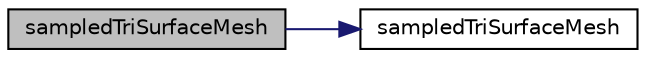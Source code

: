digraph "sampledTriSurfaceMesh"
{
  bgcolor="transparent";
  edge [fontname="Helvetica",fontsize="10",labelfontname="Helvetica",labelfontsize="10"];
  node [fontname="Helvetica",fontsize="10",shape=record];
  rankdir="LR";
  Node4 [label="sampledTriSurfaceMesh",height=0.2,width=0.4,color="black", fillcolor="grey75", style="filled", fontcolor="black"];
  Node4 -> Node5 [color="midnightblue",fontsize="10",style="solid",fontname="Helvetica"];
  Node5 [label="sampledTriSurfaceMesh",height=0.2,width=0.4,color="black",URL="$a30673.html#ae6ed40b7c469a5ce72e52e988420de0f",tooltip="Construct from components. "];
}
